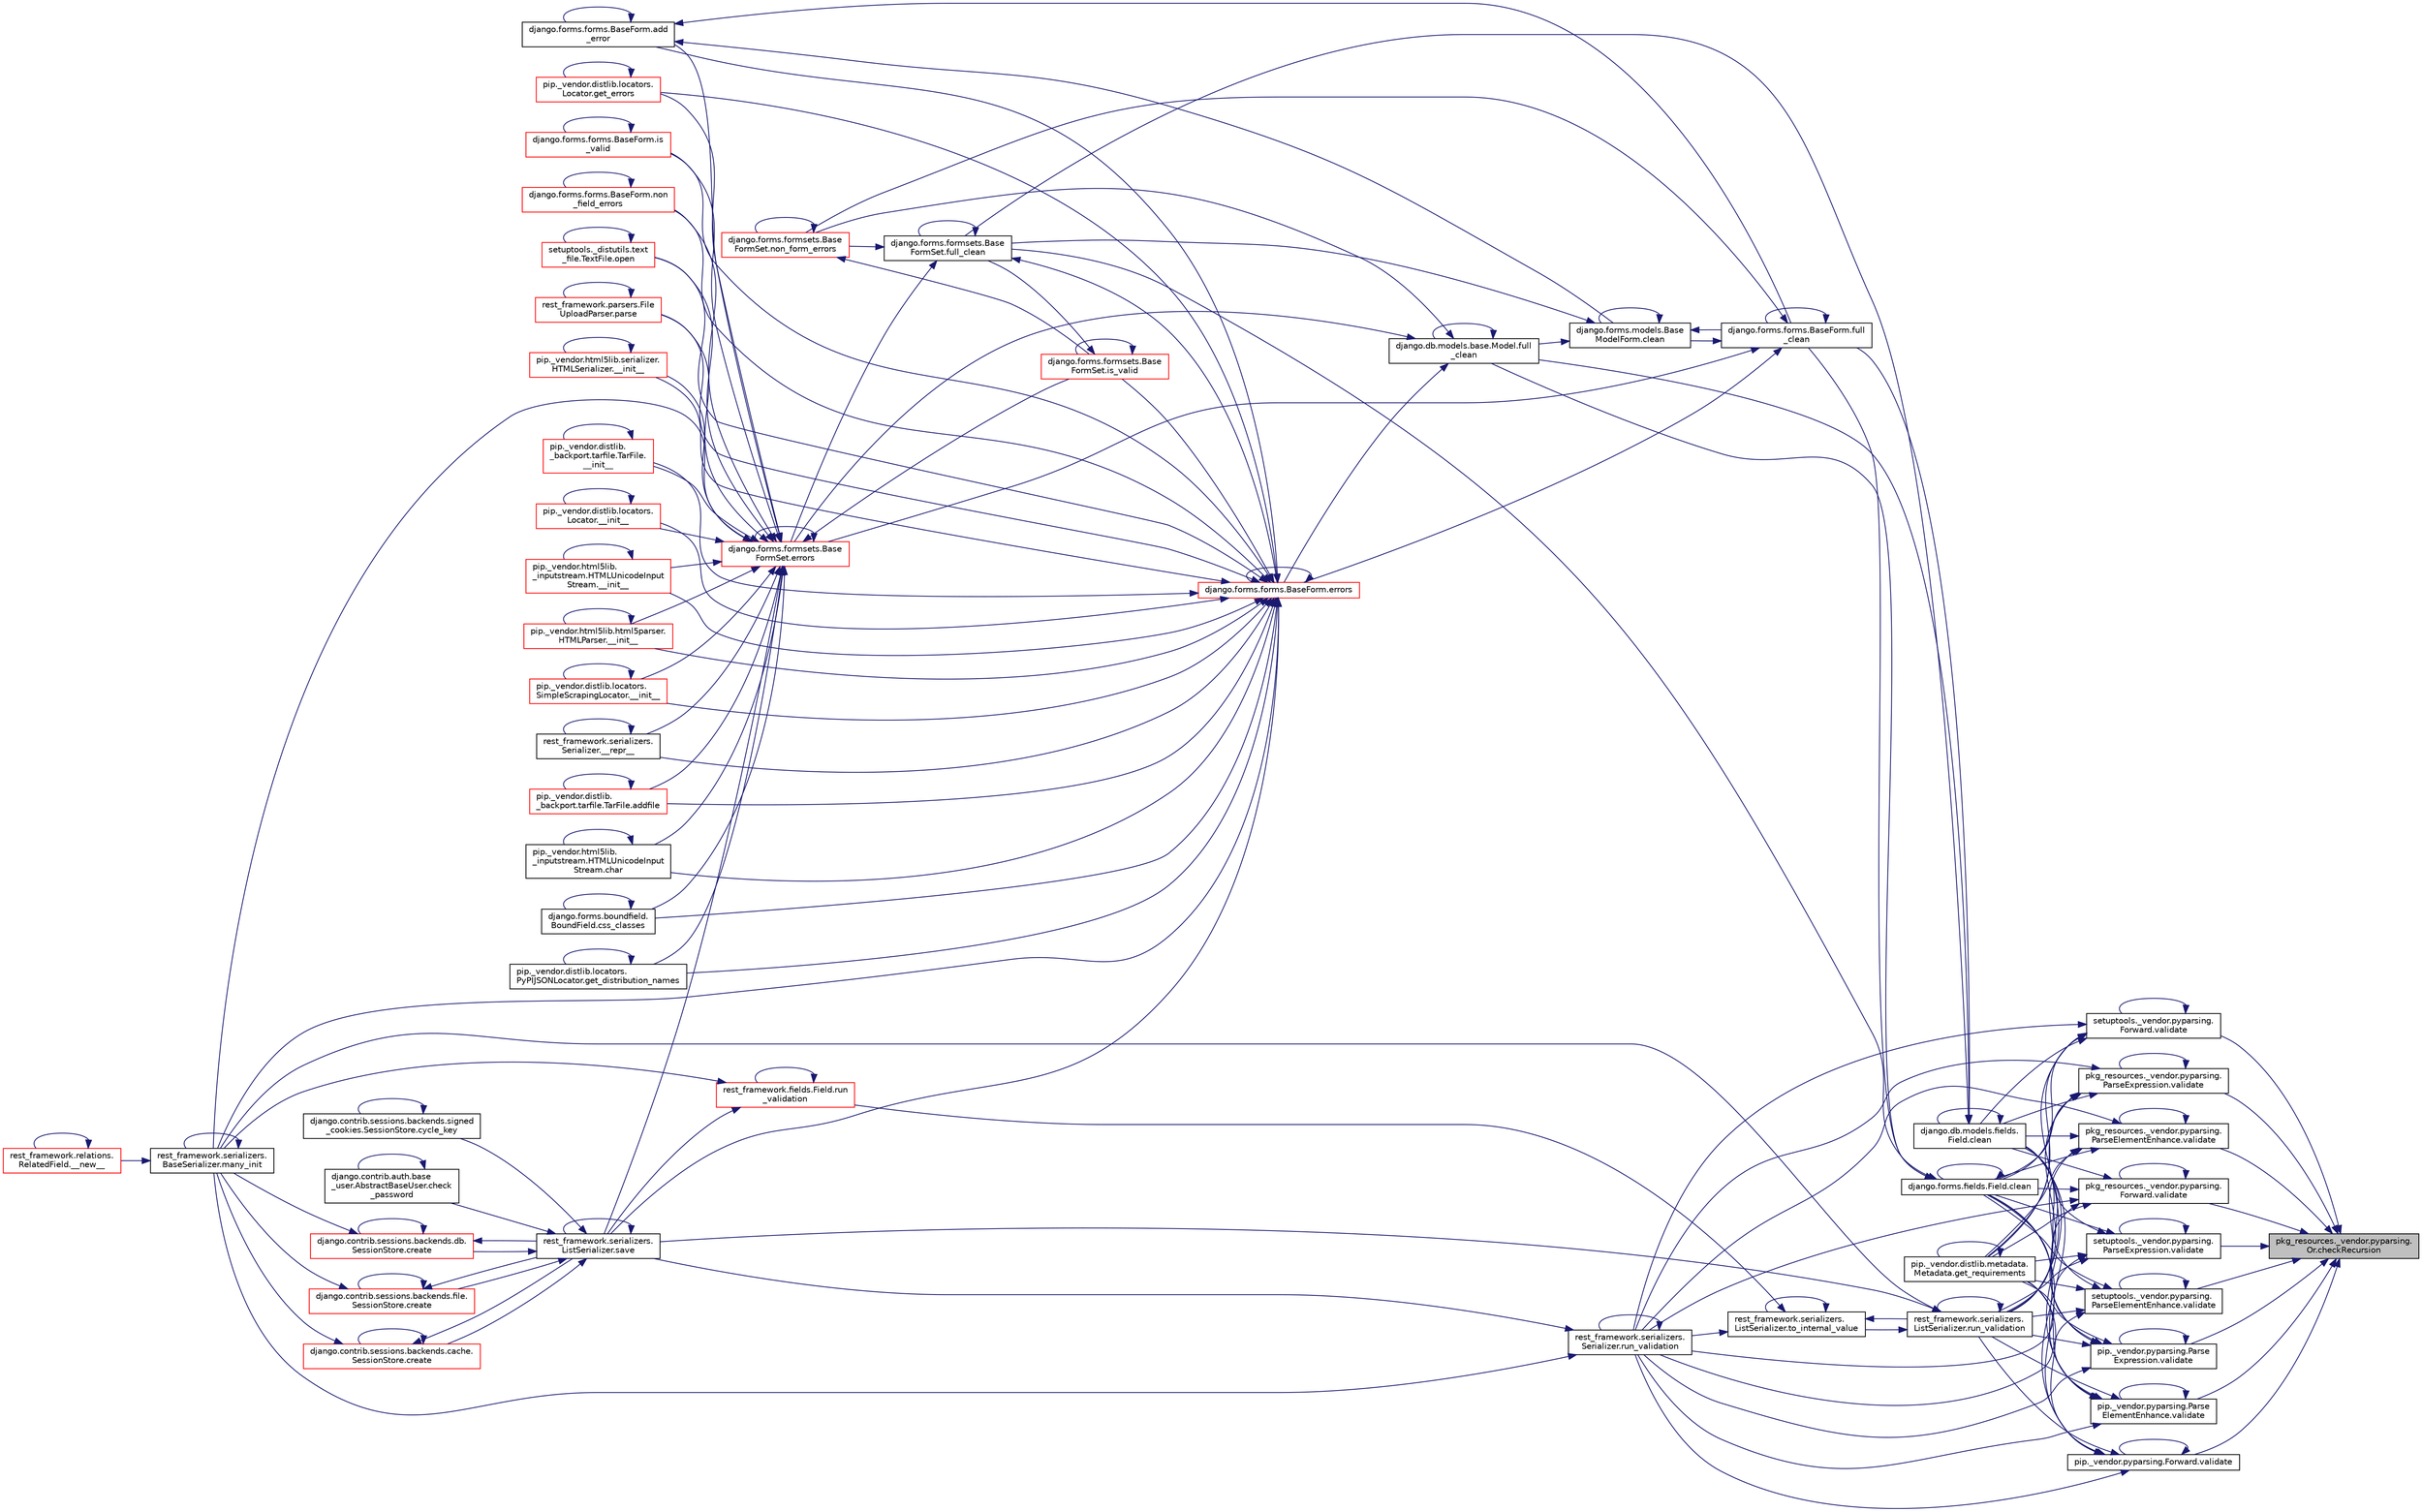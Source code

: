 digraph "pkg_resources._vendor.pyparsing.Or.checkRecursion"
{
 // LATEX_PDF_SIZE
  edge [fontname="Helvetica",fontsize="10",labelfontname="Helvetica",labelfontsize="10"];
  node [fontname="Helvetica",fontsize="10",shape=record];
  rankdir="RL";
  Node1 [label="pkg_resources._vendor.pyparsing.\lOr.checkRecursion",height=0.2,width=0.4,color="black", fillcolor="grey75", style="filled", fontcolor="black",tooltip=" "];
  Node1 -> Node2 [dir="back",color="midnightblue",fontsize="10",style="solid",fontname="Helvetica"];
  Node2 [label="pkg_resources._vendor.pyparsing.\lParseExpression.validate",height=0.2,width=0.4,color="black", fillcolor="white", style="filled",URL="$d4/d3a/classpkg__resources_1_1__vendor_1_1pyparsing_1_1_parse_expression.html#a1b1f5c9a08dd00461b991465cc5e2fd6",tooltip=" "];
  Node2 -> Node3 [dir="back",color="midnightblue",fontsize="10",style="solid",fontname="Helvetica"];
  Node3 [label="django.forms.fields.Field.clean",height=0.2,width=0.4,color="black", fillcolor="white", style="filled",URL="$d2/d0d/classdjango_1_1forms_1_1fields_1_1_field.html#ac067d0195ef0f3a2c37b00ec6118c25a",tooltip=" "];
  Node3 -> Node3 [dir="back",color="midnightblue",fontsize="10",style="solid",fontname="Helvetica"];
  Node3 -> Node4 [dir="back",color="midnightblue",fontsize="10",style="solid",fontname="Helvetica"];
  Node4 [label="django.forms.forms.BaseForm.full\l_clean",height=0.2,width=0.4,color="black", fillcolor="white", style="filled",URL="$d8/d44/classdjango_1_1forms_1_1forms_1_1_base_form.html#acb359d947a031d78659b4d55addd67fc",tooltip=" "];
  Node4 -> Node5 [dir="back",color="midnightblue",fontsize="10",style="solid",fontname="Helvetica"];
  Node5 [label="django.forms.models.Base\lModelForm.clean",height=0.2,width=0.4,color="black", fillcolor="white", style="filled",URL="$d8/dd8/classdjango_1_1forms_1_1models_1_1_base_model_form.html#abbcddac6d29c87ce3f49fba983f5df0a",tooltip=" "];
  Node5 -> Node5 [dir="back",color="midnightblue",fontsize="10",style="solid",fontname="Helvetica"];
  Node5 -> Node4 [dir="back",color="midnightblue",fontsize="10",style="solid",fontname="Helvetica"];
  Node5 -> Node6 [dir="back",color="midnightblue",fontsize="10",style="solid",fontname="Helvetica"];
  Node6 [label="django.forms.formsets.Base\lFormSet.full_clean",height=0.2,width=0.4,color="black", fillcolor="white", style="filled",URL="$d5/d7f/classdjango_1_1forms_1_1formsets_1_1_base_form_set.html#ab85a836f8efaf3f794e9c34d427967f7",tooltip=" "];
  Node6 -> Node7 [dir="back",color="midnightblue",fontsize="10",style="solid",fontname="Helvetica"];
  Node7 [label="django.forms.forms.BaseForm.errors",height=0.2,width=0.4,color="red", fillcolor="white", style="filled",URL="$d8/d44/classdjango_1_1forms_1_1forms_1_1_base_form.html#ad1f2f603258fa86762632a8c17fe5aa8",tooltip=" "];
  Node7 -> Node8 [dir="back",color="midnightblue",fontsize="10",style="solid",fontname="Helvetica"];
  Node8 [label="pip._vendor.html5lib.serializer.\lHTMLSerializer.__init__",height=0.2,width=0.4,color="red", fillcolor="white", style="filled",URL="$d1/d17/classpip_1_1__vendor_1_1html5lib_1_1serializer_1_1_h_t_m_l_serializer.html#ae1f820664d0ba0b48b7b321577f1e996",tooltip=" "];
  Node8 -> Node8 [dir="back",color="midnightblue",fontsize="10",style="solid",fontname="Helvetica"];
  Node7 -> Node143 [dir="back",color="midnightblue",fontsize="10",style="solid",fontname="Helvetica"];
  Node143 [label="pip._vendor.distlib.\l_backport.tarfile.TarFile.\l__init__",height=0.2,width=0.4,color="red", fillcolor="white", style="filled",URL="$d7/d1d/classpip_1_1__vendor_1_1distlib_1_1__backport_1_1tarfile_1_1_tar_file.html#a1dda6d9be63b3ae8186ae388015c11ff",tooltip=" "];
  Node143 -> Node143 [dir="back",color="midnightblue",fontsize="10",style="solid",fontname="Helvetica"];
  Node7 -> Node144 [dir="back",color="midnightblue",fontsize="10",style="solid",fontname="Helvetica"];
  Node144 [label="pip._vendor.distlib.locators.\lLocator.__init__",height=0.2,width=0.4,color="red", fillcolor="white", style="filled",URL="$df/dda/classpip_1_1__vendor_1_1distlib_1_1locators_1_1_locator.html#af37665238a4ad058e6b2e4d6b77d0ffc",tooltip=" "];
  Node144 -> Node144 [dir="back",color="midnightblue",fontsize="10",style="solid",fontname="Helvetica"];
  Node7 -> Node85 [dir="back",color="midnightblue",fontsize="10",style="solid",fontname="Helvetica"];
  Node85 [label="pip._vendor.html5lib.\l_inputstream.HTMLUnicodeInput\lStream.__init__",height=0.2,width=0.4,color="red", fillcolor="white", style="filled",URL="$de/dab/classpip_1_1__vendor_1_1html5lib_1_1__inputstream_1_1_h_t_m_l_unicode_input_stream.html#aae329b9a8ec6d32fbe6de851cf40357c",tooltip=" "];
  Node85 -> Node85 [dir="back",color="midnightblue",fontsize="10",style="solid",fontname="Helvetica"];
  Node7 -> Node87 [dir="back",color="midnightblue",fontsize="10",style="solid",fontname="Helvetica"];
  Node87 [label="pip._vendor.html5lib.html5parser.\lHTMLParser.__init__",height=0.2,width=0.4,color="red", fillcolor="white", style="filled",URL="$dd/dcc/classpip_1_1__vendor_1_1html5lib_1_1html5parser_1_1_h_t_m_l_parser.html#ad9b0cd5d2f6a8f940f4efc6b6124c9be",tooltip=" "];
  Node87 -> Node87 [dir="back",color="midnightblue",fontsize="10",style="solid",fontname="Helvetica"];
  Node7 -> Node145 [dir="back",color="midnightblue",fontsize="10",style="solid",fontname="Helvetica"];
  Node145 [label="pip._vendor.distlib.locators.\lSimpleScrapingLocator.__init__",height=0.2,width=0.4,color="red", fillcolor="white", style="filled",URL="$d6/d82/classpip_1_1__vendor_1_1distlib_1_1locators_1_1_simple_scraping_locator.html#a7a4c50e47ae95046ff9f9da7aeb8a391",tooltip=" "];
  Node145 -> Node145 [dir="back",color="midnightblue",fontsize="10",style="solid",fontname="Helvetica"];
  Node7 -> Node146 [dir="back",color="midnightblue",fontsize="10",style="solid",fontname="Helvetica"];
  Node146 [label="rest_framework.serializers.\lSerializer.__repr__",height=0.2,width=0.4,color="black", fillcolor="white", style="filled",URL="$de/daf/classrest__framework_1_1serializers_1_1_serializer.html#aa4601d5e8fecc97212d2f753b9c44cc7",tooltip=" "];
  Node146 -> Node146 [dir="back",color="midnightblue",fontsize="10",style="solid",fontname="Helvetica"];
  Node7 -> Node147 [dir="back",color="midnightblue",fontsize="10",style="solid",fontname="Helvetica"];
  Node147 [label="django.forms.forms.BaseForm.add\l_error",height=0.2,width=0.4,color="black", fillcolor="white", style="filled",URL="$d8/d44/classdjango_1_1forms_1_1forms_1_1_base_form.html#acf2237ac07f8871141489ce1ae752f76",tooltip=" "];
  Node147 -> Node147 [dir="back",color="midnightblue",fontsize="10",style="solid",fontname="Helvetica"];
  Node147 -> Node5 [dir="back",color="midnightblue",fontsize="10",style="solid",fontname="Helvetica"];
  Node147 -> Node4 [dir="back",color="midnightblue",fontsize="10",style="solid",fontname="Helvetica"];
  Node7 -> Node148 [dir="back",color="midnightblue",fontsize="10",style="solid",fontname="Helvetica"];
  Node148 [label="pip._vendor.distlib.\l_backport.tarfile.TarFile.addfile",height=0.2,width=0.4,color="red", fillcolor="white", style="filled",URL="$d7/d1d/classpip_1_1__vendor_1_1distlib_1_1__backport_1_1tarfile_1_1_tar_file.html#a9f460122e2a988ec31b0e1a7a2d18244",tooltip=" "];
  Node148 -> Node148 [dir="back",color="midnightblue",fontsize="10",style="solid",fontname="Helvetica"];
  Node7 -> Node150 [dir="back",color="midnightblue",fontsize="10",style="solid",fontname="Helvetica"];
  Node150 [label="pip._vendor.html5lib.\l_inputstream.HTMLUnicodeInput\lStream.char",height=0.2,width=0.4,color="black", fillcolor="white", style="filled",URL="$de/dab/classpip_1_1__vendor_1_1html5lib_1_1__inputstream_1_1_h_t_m_l_unicode_input_stream.html#a6078d7bf2b9ee2304ba083f762440a83",tooltip=" "];
  Node150 -> Node150 [dir="back",color="midnightblue",fontsize="10",style="solid",fontname="Helvetica"];
  Node7 -> Node151 [dir="back",color="midnightblue",fontsize="10",style="solid",fontname="Helvetica"];
  Node151 [label="django.forms.boundfield.\lBoundField.css_classes",height=0.2,width=0.4,color="black", fillcolor="white", style="filled",URL="$da/d92/classdjango_1_1forms_1_1boundfield_1_1_bound_field.html#a957299f7e1f8b9f554188b9b670d0426",tooltip=" "];
  Node151 -> Node151 [dir="back",color="midnightblue",fontsize="10",style="solid",fontname="Helvetica"];
  Node7 -> Node7 [dir="back",color="midnightblue",fontsize="10",style="solid",fontname="Helvetica"];
  Node7 -> Node152 [dir="back",color="midnightblue",fontsize="10",style="solid",fontname="Helvetica"];
  Node152 [label="pip._vendor.distlib.locators.\lPyPIJSONLocator.get_distribution_names",height=0.2,width=0.4,color="black", fillcolor="white", style="filled",URL="$d1/d11/classpip_1_1__vendor_1_1distlib_1_1locators_1_1_py_p_i_j_s_o_n_locator.html#a2a74400546b1af992cc79ae780c014d9",tooltip=" "];
  Node152 -> Node152 [dir="back",color="midnightblue",fontsize="10",style="solid",fontname="Helvetica"];
  Node7 -> Node153 [dir="back",color="midnightblue",fontsize="10",style="solid",fontname="Helvetica"];
  Node153 [label="pip._vendor.distlib.locators.\lLocator.get_errors",height=0.2,width=0.4,color="red", fillcolor="white", style="filled",URL="$df/dda/classpip_1_1__vendor_1_1distlib_1_1locators_1_1_locator.html#a001dcda572c307fbc81dc17c1056df8a",tooltip=" "];
  Node153 -> Node153 [dir="back",color="midnightblue",fontsize="10",style="solid",fontname="Helvetica"];
  Node7 -> Node157 [dir="back",color="midnightblue",fontsize="10",style="solid",fontname="Helvetica"];
  Node157 [label="django.forms.forms.BaseForm.is\l_valid",height=0.2,width=0.4,color="red", fillcolor="white", style="filled",URL="$d8/d44/classdjango_1_1forms_1_1forms_1_1_base_form.html#a372b23ad4096720b6f27077eab1b0b89",tooltip=" "];
  Node157 -> Node157 [dir="back",color="midnightblue",fontsize="10",style="solid",fontname="Helvetica"];
  Node7 -> Node199 [dir="back",color="midnightblue",fontsize="10",style="solid",fontname="Helvetica"];
  Node199 [label="django.forms.formsets.Base\lFormSet.is_valid",height=0.2,width=0.4,color="red", fillcolor="white", style="filled",URL="$d5/d7f/classdjango_1_1forms_1_1formsets_1_1_base_form_set.html#ac556f386c1300678a3d58cbe8e9c7bef",tooltip=" "];
  Node199 -> Node6 [dir="back",color="midnightblue",fontsize="10",style="solid",fontname="Helvetica"];
  Node199 -> Node199 [dir="back",color="midnightblue",fontsize="10",style="solid",fontname="Helvetica"];
  Node7 -> Node174 [dir="back",color="midnightblue",fontsize="10",style="solid",fontname="Helvetica"];
  Node174 [label="rest_framework.serializers.\lBaseSerializer.many_init",height=0.2,width=0.4,color="black", fillcolor="white", style="filled",URL="$d9/de7/classrest__framework_1_1serializers_1_1_base_serializer.html#aa66062b6866b3306c40d310e19b25971",tooltip=" "];
  Node174 -> Node175 [dir="back",color="midnightblue",fontsize="10",style="solid",fontname="Helvetica"];
  Node175 [label="rest_framework.relations.\lRelatedField.__new__",height=0.2,width=0.4,color="red", fillcolor="white", style="filled",URL="$d4/d5c/classrest__framework_1_1relations_1_1_related_field.html#a9c0045d2dbd9499413a1f48f03f74d1a",tooltip=" "];
  Node175 -> Node175 [dir="back",color="midnightblue",fontsize="10",style="solid",fontname="Helvetica"];
  Node174 -> Node174 [dir="back",color="midnightblue",fontsize="10",style="solid",fontname="Helvetica"];
  Node7 -> Node200 [dir="back",color="midnightblue",fontsize="10",style="solid",fontname="Helvetica"];
  Node200 [label="django.forms.forms.BaseForm.non\l_field_errors",height=0.2,width=0.4,color="red", fillcolor="white", style="filled",URL="$d8/d44/classdjango_1_1forms_1_1forms_1_1_base_form.html#abc61a5de1f1fc6a524d021877d2cb332",tooltip=" "];
  Node200 -> Node200 [dir="back",color="midnightblue",fontsize="10",style="solid",fontname="Helvetica"];
  Node7 -> Node203 [dir="back",color="midnightblue",fontsize="10",style="solid",fontname="Helvetica"];
  Node203 [label="setuptools._distutils.text\l_file.TextFile.open",height=0.2,width=0.4,color="red", fillcolor="white", style="filled",URL="$da/d41/classsetuptools_1_1__distutils_1_1text__file_1_1_text_file.html#ae603687e438433de3b47c9fc729c2f29",tooltip=" "];
  Node203 -> Node203 [dir="back",color="midnightblue",fontsize="10",style="solid",fontname="Helvetica"];
  Node7 -> Node206 [dir="back",color="midnightblue",fontsize="10",style="solid",fontname="Helvetica"];
  Node206 [label="rest_framework.parsers.File\lUploadParser.parse",height=0.2,width=0.4,color="red", fillcolor="white", style="filled",URL="$d5/d4e/classrest__framework_1_1parsers_1_1_file_upload_parser.html#ad1e3e1c76e8130e42f5d8c93ccfebeb9",tooltip=" "];
  Node206 -> Node206 [dir="back",color="midnightblue",fontsize="10",style="solid",fontname="Helvetica"];
  Node7 -> Node179 [dir="back",color="midnightblue",fontsize="10",style="solid",fontname="Helvetica"];
  Node179 [label="rest_framework.serializers.\lListSerializer.save",height=0.2,width=0.4,color="black", fillcolor="white", style="filled",URL="$d9/dee/classrest__framework_1_1serializers_1_1_list_serializer.html#aae894406720700029ad7bfd9accd04dc",tooltip=" "];
  Node179 -> Node164 [dir="back",color="midnightblue",fontsize="10",style="solid",fontname="Helvetica"];
  Node164 [label="django.contrib.auth.base\l_user.AbstractBaseUser.check\l_password",height=0.2,width=0.4,color="black", fillcolor="white", style="filled",URL="$d6/d40/classdjango_1_1contrib_1_1auth_1_1base__user_1_1_abstract_base_user.html#a22877e4004aca4daed40520695ef91ad",tooltip=" "];
  Node164 -> Node164 [dir="back",color="midnightblue",fontsize="10",style="solid",fontname="Helvetica"];
  Node179 -> Node165 [dir="back",color="midnightblue",fontsize="10",style="solid",fontname="Helvetica"];
  Node165 [label="django.contrib.sessions.backends.cache.\lSessionStore.create",height=0.2,width=0.4,color="red", fillcolor="white", style="filled",URL="$df/d0f/classdjango_1_1contrib_1_1sessions_1_1backends_1_1cache_1_1_session_store.html#a446cd1693bf22269d431e4cfc9424763",tooltip=" "];
  Node165 -> Node165 [dir="back",color="midnightblue",fontsize="10",style="solid",fontname="Helvetica"];
  Node165 -> Node174 [dir="back",color="midnightblue",fontsize="10",style="solid",fontname="Helvetica"];
  Node165 -> Node179 [dir="back",color="midnightblue",fontsize="10",style="solid",fontname="Helvetica"];
  Node179 -> Node178 [dir="back",color="midnightblue",fontsize="10",style="solid",fontname="Helvetica"];
  Node178 [label="django.contrib.sessions.backends.db.\lSessionStore.create",height=0.2,width=0.4,color="red", fillcolor="white", style="filled",URL="$d2/d1a/classdjango_1_1contrib_1_1sessions_1_1backends_1_1db_1_1_session_store.html#abe55542a0377d5cadcaa995ab5983000",tooltip=" "];
  Node178 -> Node178 [dir="back",color="midnightblue",fontsize="10",style="solid",fontname="Helvetica"];
  Node178 -> Node174 [dir="back",color="midnightblue",fontsize="10",style="solid",fontname="Helvetica"];
  Node178 -> Node179 [dir="back",color="midnightblue",fontsize="10",style="solid",fontname="Helvetica"];
  Node179 -> Node180 [dir="back",color="midnightblue",fontsize="10",style="solid",fontname="Helvetica"];
  Node180 [label="django.contrib.sessions.backends.file.\lSessionStore.create",height=0.2,width=0.4,color="red", fillcolor="white", style="filled",URL="$dc/dba/classdjango_1_1contrib_1_1sessions_1_1backends_1_1file_1_1_session_store.html#a24fc651d4a7fdff19e780868a31f0600",tooltip=" "];
  Node180 -> Node180 [dir="back",color="midnightblue",fontsize="10",style="solid",fontname="Helvetica"];
  Node180 -> Node174 [dir="back",color="midnightblue",fontsize="10",style="solid",fontname="Helvetica"];
  Node180 -> Node179 [dir="back",color="midnightblue",fontsize="10",style="solid",fontname="Helvetica"];
  Node179 -> Node182 [dir="back",color="midnightblue",fontsize="10",style="solid",fontname="Helvetica"];
  Node182 [label="django.contrib.sessions.backends.signed\l_cookies.SessionStore.cycle_key",height=0.2,width=0.4,color="black", fillcolor="white", style="filled",URL="$d4/da0/classdjango_1_1contrib_1_1sessions_1_1backends_1_1signed__cookies_1_1_session_store.html#af2644b7249beaf95b74d8a2dea6fb38f",tooltip=" "];
  Node182 -> Node182 [dir="back",color="midnightblue",fontsize="10",style="solid",fontname="Helvetica"];
  Node179 -> Node179 [dir="back",color="midnightblue",fontsize="10",style="solid",fontname="Helvetica"];
  Node6 -> Node142 [dir="back",color="midnightblue",fontsize="10",style="solid",fontname="Helvetica"];
  Node142 [label="django.forms.formsets.Base\lFormSet.errors",height=0.2,width=0.4,color="red", fillcolor="white", style="filled",URL="$d5/d7f/classdjango_1_1forms_1_1formsets_1_1_base_form_set.html#a3beee57c0d0f934ac19a621dfa83193c",tooltip=" "];
  Node142 -> Node8 [dir="back",color="midnightblue",fontsize="10",style="solid",fontname="Helvetica"];
  Node142 -> Node143 [dir="back",color="midnightblue",fontsize="10",style="solid",fontname="Helvetica"];
  Node142 -> Node144 [dir="back",color="midnightblue",fontsize="10",style="solid",fontname="Helvetica"];
  Node142 -> Node85 [dir="back",color="midnightblue",fontsize="10",style="solid",fontname="Helvetica"];
  Node142 -> Node87 [dir="back",color="midnightblue",fontsize="10",style="solid",fontname="Helvetica"];
  Node142 -> Node145 [dir="back",color="midnightblue",fontsize="10",style="solid",fontname="Helvetica"];
  Node142 -> Node146 [dir="back",color="midnightblue",fontsize="10",style="solid",fontname="Helvetica"];
  Node142 -> Node147 [dir="back",color="midnightblue",fontsize="10",style="solid",fontname="Helvetica"];
  Node142 -> Node148 [dir="back",color="midnightblue",fontsize="10",style="solid",fontname="Helvetica"];
  Node142 -> Node150 [dir="back",color="midnightblue",fontsize="10",style="solid",fontname="Helvetica"];
  Node142 -> Node151 [dir="back",color="midnightblue",fontsize="10",style="solid",fontname="Helvetica"];
  Node142 -> Node142 [dir="back",color="midnightblue",fontsize="10",style="solid",fontname="Helvetica"];
  Node142 -> Node152 [dir="back",color="midnightblue",fontsize="10",style="solid",fontname="Helvetica"];
  Node142 -> Node153 [dir="back",color="midnightblue",fontsize="10",style="solid",fontname="Helvetica"];
  Node142 -> Node157 [dir="back",color="midnightblue",fontsize="10",style="solid",fontname="Helvetica"];
  Node142 -> Node199 [dir="back",color="midnightblue",fontsize="10",style="solid",fontname="Helvetica"];
  Node142 -> Node174 [dir="back",color="midnightblue",fontsize="10",style="solid",fontname="Helvetica"];
  Node142 -> Node200 [dir="back",color="midnightblue",fontsize="10",style="solid",fontname="Helvetica"];
  Node142 -> Node203 [dir="back",color="midnightblue",fontsize="10",style="solid",fontname="Helvetica"];
  Node142 -> Node206 [dir="back",color="midnightblue",fontsize="10",style="solid",fontname="Helvetica"];
  Node142 -> Node179 [dir="back",color="midnightblue",fontsize="10",style="solid",fontname="Helvetica"];
  Node6 -> Node6 [dir="back",color="midnightblue",fontsize="10",style="solid",fontname="Helvetica"];
  Node6 -> Node359 [dir="back",color="midnightblue",fontsize="10",style="solid",fontname="Helvetica"];
  Node359 [label="django.forms.formsets.Base\lFormSet.non_form_errors",height=0.2,width=0.4,color="red", fillcolor="white", style="filled",URL="$d5/d7f/classdjango_1_1forms_1_1formsets_1_1_base_form_set.html#a1d05547548a4662138e11e22e4795f52",tooltip=" "];
  Node359 -> Node199 [dir="back",color="midnightblue",fontsize="10",style="solid",fontname="Helvetica"];
  Node359 -> Node359 [dir="back",color="midnightblue",fontsize="10",style="solid",fontname="Helvetica"];
  Node5 -> Node141 [dir="back",color="midnightblue",fontsize="10",style="solid",fontname="Helvetica"];
  Node141 [label="django.db.models.base.Model.full\l_clean",height=0.2,width=0.4,color="black", fillcolor="white", style="filled",URL="$da/d39/classdjango_1_1db_1_1models_1_1base_1_1_model.html#a29e9a703ef45c4d00285f419164ae278",tooltip=" "];
  Node141 -> Node7 [dir="back",color="midnightblue",fontsize="10",style="solid",fontname="Helvetica"];
  Node141 -> Node142 [dir="back",color="midnightblue",fontsize="10",style="solid",fontname="Helvetica"];
  Node141 -> Node141 [dir="back",color="midnightblue",fontsize="10",style="solid",fontname="Helvetica"];
  Node141 -> Node359 [dir="back",color="midnightblue",fontsize="10",style="solid",fontname="Helvetica"];
  Node4 -> Node7 [dir="back",color="midnightblue",fontsize="10",style="solid",fontname="Helvetica"];
  Node4 -> Node142 [dir="back",color="midnightblue",fontsize="10",style="solid",fontname="Helvetica"];
  Node4 -> Node4 [dir="back",color="midnightblue",fontsize="10",style="solid",fontname="Helvetica"];
  Node4 -> Node359 [dir="back",color="midnightblue",fontsize="10",style="solid",fontname="Helvetica"];
  Node3 -> Node6 [dir="back",color="midnightblue",fontsize="10",style="solid",fontname="Helvetica"];
  Node3 -> Node141 [dir="back",color="midnightblue",fontsize="10",style="solid",fontname="Helvetica"];
  Node2 -> Node544 [dir="back",color="midnightblue",fontsize="10",style="solid",fontname="Helvetica"];
  Node544 [label="django.db.models.fields.\lField.clean",height=0.2,width=0.4,color="black", fillcolor="white", style="filled",URL="$db/d75/classdjango_1_1db_1_1models_1_1fields_1_1_field.html#ae5e0fc7f93205a2b790c69ad2de9c0c5",tooltip=" "];
  Node544 -> Node544 [dir="back",color="midnightblue",fontsize="10",style="solid",fontname="Helvetica"];
  Node544 -> Node4 [dir="back",color="midnightblue",fontsize="10",style="solid",fontname="Helvetica"];
  Node544 -> Node6 [dir="back",color="midnightblue",fontsize="10",style="solid",fontname="Helvetica"];
  Node544 -> Node141 [dir="back",color="midnightblue",fontsize="10",style="solid",fontname="Helvetica"];
  Node2 -> Node545 [dir="back",color="midnightblue",fontsize="10",style="solid",fontname="Helvetica"];
  Node545 [label="pip._vendor.distlib.metadata.\lMetadata.get_requirements",height=0.2,width=0.4,color="black", fillcolor="white", style="filled",URL="$d3/df6/classpip_1_1__vendor_1_1distlib_1_1metadata_1_1_metadata.html#a372528ac411fd419ac0f6ff4306e7290",tooltip=" "];
  Node545 -> Node545 [dir="back",color="midnightblue",fontsize="10",style="solid",fontname="Helvetica"];
  Node2 -> Node380 [dir="back",color="midnightblue",fontsize="10",style="solid",fontname="Helvetica"];
  Node380 [label="rest_framework.serializers.\lSerializer.run_validation",height=0.2,width=0.4,color="black", fillcolor="white", style="filled",URL="$de/daf/classrest__framework_1_1serializers_1_1_serializer.html#a4ba93749a73234e807f686e27e44f641",tooltip=" "];
  Node380 -> Node174 [dir="back",color="midnightblue",fontsize="10",style="solid",fontname="Helvetica"];
  Node380 -> Node380 [dir="back",color="midnightblue",fontsize="10",style="solid",fontname="Helvetica"];
  Node380 -> Node179 [dir="back",color="midnightblue",fontsize="10",style="solid",fontname="Helvetica"];
  Node2 -> Node381 [dir="back",color="midnightblue",fontsize="10",style="solid",fontname="Helvetica"];
  Node381 [label="rest_framework.serializers.\lListSerializer.run_validation",height=0.2,width=0.4,color="black", fillcolor="white", style="filled",URL="$d9/dee/classrest__framework_1_1serializers_1_1_list_serializer.html#a76cb05211ed1c5441dc50ccbde70a315",tooltip=" "];
  Node381 -> Node174 [dir="back",color="midnightblue",fontsize="10",style="solid",fontname="Helvetica"];
  Node381 -> Node381 [dir="back",color="midnightblue",fontsize="10",style="solid",fontname="Helvetica"];
  Node381 -> Node179 [dir="back",color="midnightblue",fontsize="10",style="solid",fontname="Helvetica"];
  Node381 -> Node382 [dir="back",color="midnightblue",fontsize="10",style="solid",fontname="Helvetica"];
  Node382 [label="rest_framework.serializers.\lListSerializer.to_internal_value",height=0.2,width=0.4,color="black", fillcolor="white", style="filled",URL="$d9/dee/classrest__framework_1_1serializers_1_1_list_serializer.html#a2c58eccbbb61da1152f05b67827a94e5",tooltip=" "];
  Node382 -> Node376 [dir="back",color="midnightblue",fontsize="10",style="solid",fontname="Helvetica"];
  Node376 [label="rest_framework.fields.Field.run\l_validation",height=0.2,width=0.4,color="red", fillcolor="white", style="filled",URL="$d9/d53/classrest__framework_1_1fields_1_1_field.html#a0d839e2f6f6cabb5a6cdc7c27a03f306",tooltip=" "];
  Node376 -> Node174 [dir="back",color="midnightblue",fontsize="10",style="solid",fontname="Helvetica"];
  Node376 -> Node376 [dir="back",color="midnightblue",fontsize="10",style="solid",fontname="Helvetica"];
  Node376 -> Node179 [dir="back",color="midnightblue",fontsize="10",style="solid",fontname="Helvetica"];
  Node382 -> Node380 [dir="back",color="midnightblue",fontsize="10",style="solid",fontname="Helvetica"];
  Node382 -> Node381 [dir="back",color="midnightblue",fontsize="10",style="solid",fontname="Helvetica"];
  Node382 -> Node382 [dir="back",color="midnightblue",fontsize="10",style="solid",fontname="Helvetica"];
  Node2 -> Node2 [dir="back",color="midnightblue",fontsize="10",style="solid",fontname="Helvetica"];
  Node1 -> Node678 [dir="back",color="midnightblue",fontsize="10",style="solid",fontname="Helvetica"];
  Node678 [label="pkg_resources._vendor.pyparsing.\lParseElementEnhance.validate",height=0.2,width=0.4,color="black", fillcolor="white", style="filled",URL="$d4/d4b/classpkg__resources_1_1__vendor_1_1pyparsing_1_1_parse_element_enhance.html#a84ea6a2aac0f4058a4e989a4284010d5",tooltip=" "];
  Node678 -> Node3 [dir="back",color="midnightblue",fontsize="10",style="solid",fontname="Helvetica"];
  Node678 -> Node544 [dir="back",color="midnightblue",fontsize="10",style="solid",fontname="Helvetica"];
  Node678 -> Node545 [dir="back",color="midnightblue",fontsize="10",style="solid",fontname="Helvetica"];
  Node678 -> Node380 [dir="back",color="midnightblue",fontsize="10",style="solid",fontname="Helvetica"];
  Node678 -> Node381 [dir="back",color="midnightblue",fontsize="10",style="solid",fontname="Helvetica"];
  Node678 -> Node678 [dir="back",color="midnightblue",fontsize="10",style="solid",fontname="Helvetica"];
  Node1 -> Node679 [dir="back",color="midnightblue",fontsize="10",style="solid",fontname="Helvetica"];
  Node679 [label="pkg_resources._vendor.pyparsing.\lForward.validate",height=0.2,width=0.4,color="black", fillcolor="white", style="filled",URL="$da/d8a/classpkg__resources_1_1__vendor_1_1pyparsing_1_1_forward.html#a59125ffa3d42492c89e898fc40e3d018",tooltip=" "];
  Node679 -> Node3 [dir="back",color="midnightblue",fontsize="10",style="solid",fontname="Helvetica"];
  Node679 -> Node544 [dir="back",color="midnightblue",fontsize="10",style="solid",fontname="Helvetica"];
  Node679 -> Node545 [dir="back",color="midnightblue",fontsize="10",style="solid",fontname="Helvetica"];
  Node679 -> Node380 [dir="back",color="midnightblue",fontsize="10",style="solid",fontname="Helvetica"];
  Node679 -> Node381 [dir="back",color="midnightblue",fontsize="10",style="solid",fontname="Helvetica"];
  Node679 -> Node679 [dir="back",color="midnightblue",fontsize="10",style="solid",fontname="Helvetica"];
  Node1 -> Node680 [dir="back",color="midnightblue",fontsize="10",style="solid",fontname="Helvetica"];
  Node680 [label="setuptools._vendor.pyparsing.\lParseExpression.validate",height=0.2,width=0.4,color="black", fillcolor="white", style="filled",URL="$d5/d4b/classsetuptools_1_1__vendor_1_1pyparsing_1_1_parse_expression.html#afd00af0802389bfdf4ece57c5b934ede",tooltip=" "];
  Node680 -> Node3 [dir="back",color="midnightblue",fontsize="10",style="solid",fontname="Helvetica"];
  Node680 -> Node544 [dir="back",color="midnightblue",fontsize="10",style="solid",fontname="Helvetica"];
  Node680 -> Node545 [dir="back",color="midnightblue",fontsize="10",style="solid",fontname="Helvetica"];
  Node680 -> Node380 [dir="back",color="midnightblue",fontsize="10",style="solid",fontname="Helvetica"];
  Node680 -> Node381 [dir="back",color="midnightblue",fontsize="10",style="solid",fontname="Helvetica"];
  Node680 -> Node680 [dir="back",color="midnightblue",fontsize="10",style="solid",fontname="Helvetica"];
  Node1 -> Node681 [dir="back",color="midnightblue",fontsize="10",style="solid",fontname="Helvetica"];
  Node681 [label="setuptools._vendor.pyparsing.\lParseElementEnhance.validate",height=0.2,width=0.4,color="black", fillcolor="white", style="filled",URL="$d2/daf/classsetuptools_1_1__vendor_1_1pyparsing_1_1_parse_element_enhance.html#a70e4a0d7327720444d26654ee616e35d",tooltip=" "];
  Node681 -> Node3 [dir="back",color="midnightblue",fontsize="10",style="solid",fontname="Helvetica"];
  Node681 -> Node544 [dir="back",color="midnightblue",fontsize="10",style="solid",fontname="Helvetica"];
  Node681 -> Node545 [dir="back",color="midnightblue",fontsize="10",style="solid",fontname="Helvetica"];
  Node681 -> Node380 [dir="back",color="midnightblue",fontsize="10",style="solid",fontname="Helvetica"];
  Node681 -> Node381 [dir="back",color="midnightblue",fontsize="10",style="solid",fontname="Helvetica"];
  Node681 -> Node681 [dir="back",color="midnightblue",fontsize="10",style="solid",fontname="Helvetica"];
  Node1 -> Node682 [dir="back",color="midnightblue",fontsize="10",style="solid",fontname="Helvetica"];
  Node682 [label="setuptools._vendor.pyparsing.\lForward.validate",height=0.2,width=0.4,color="black", fillcolor="white", style="filled",URL="$d2/ddc/classsetuptools_1_1__vendor_1_1pyparsing_1_1_forward.html#a5909b6cd69413a1118fced026cbdac6f",tooltip=" "];
  Node682 -> Node3 [dir="back",color="midnightblue",fontsize="10",style="solid",fontname="Helvetica"];
  Node682 -> Node544 [dir="back",color="midnightblue",fontsize="10",style="solid",fontname="Helvetica"];
  Node682 -> Node545 [dir="back",color="midnightblue",fontsize="10",style="solid",fontname="Helvetica"];
  Node682 -> Node380 [dir="back",color="midnightblue",fontsize="10",style="solid",fontname="Helvetica"];
  Node682 -> Node381 [dir="back",color="midnightblue",fontsize="10",style="solid",fontname="Helvetica"];
  Node682 -> Node682 [dir="back",color="midnightblue",fontsize="10",style="solid",fontname="Helvetica"];
  Node1 -> Node683 [dir="back",color="midnightblue",fontsize="10",style="solid",fontname="Helvetica"];
  Node683 [label="pip._vendor.pyparsing.Parse\lExpression.validate",height=0.2,width=0.4,color="black", fillcolor="white", style="filled",URL="$d3/d90/classpip_1_1__vendor_1_1pyparsing_1_1_parse_expression.html#abfc553417d873dec8d747e9673bbe55d",tooltip=" "];
  Node683 -> Node3 [dir="back",color="midnightblue",fontsize="10",style="solid",fontname="Helvetica"];
  Node683 -> Node544 [dir="back",color="midnightblue",fontsize="10",style="solid",fontname="Helvetica"];
  Node683 -> Node545 [dir="back",color="midnightblue",fontsize="10",style="solid",fontname="Helvetica"];
  Node683 -> Node380 [dir="back",color="midnightblue",fontsize="10",style="solid",fontname="Helvetica"];
  Node683 -> Node381 [dir="back",color="midnightblue",fontsize="10",style="solid",fontname="Helvetica"];
  Node683 -> Node683 [dir="back",color="midnightblue",fontsize="10",style="solid",fontname="Helvetica"];
  Node1 -> Node684 [dir="back",color="midnightblue",fontsize="10",style="solid",fontname="Helvetica"];
  Node684 [label="pip._vendor.pyparsing.Parse\lElementEnhance.validate",height=0.2,width=0.4,color="black", fillcolor="white", style="filled",URL="$da/df0/classpip_1_1__vendor_1_1pyparsing_1_1_parse_element_enhance.html#a99875cec6faba740c439775891018963",tooltip=" "];
  Node684 -> Node3 [dir="back",color="midnightblue",fontsize="10",style="solid",fontname="Helvetica"];
  Node684 -> Node544 [dir="back",color="midnightblue",fontsize="10",style="solid",fontname="Helvetica"];
  Node684 -> Node545 [dir="back",color="midnightblue",fontsize="10",style="solid",fontname="Helvetica"];
  Node684 -> Node380 [dir="back",color="midnightblue",fontsize="10",style="solid",fontname="Helvetica"];
  Node684 -> Node381 [dir="back",color="midnightblue",fontsize="10",style="solid",fontname="Helvetica"];
  Node684 -> Node684 [dir="back",color="midnightblue",fontsize="10",style="solid",fontname="Helvetica"];
  Node1 -> Node685 [dir="back",color="midnightblue",fontsize="10",style="solid",fontname="Helvetica"];
  Node685 [label="pip._vendor.pyparsing.Forward.validate",height=0.2,width=0.4,color="black", fillcolor="white", style="filled",URL="$de/dd9/classpip_1_1__vendor_1_1pyparsing_1_1_forward.html#a6ce255d231e9eddd8d30f245fef7f4bf",tooltip=" "];
  Node685 -> Node3 [dir="back",color="midnightblue",fontsize="10",style="solid",fontname="Helvetica"];
  Node685 -> Node544 [dir="back",color="midnightblue",fontsize="10",style="solid",fontname="Helvetica"];
  Node685 -> Node545 [dir="back",color="midnightblue",fontsize="10",style="solid",fontname="Helvetica"];
  Node685 -> Node380 [dir="back",color="midnightblue",fontsize="10",style="solid",fontname="Helvetica"];
  Node685 -> Node381 [dir="back",color="midnightblue",fontsize="10",style="solid",fontname="Helvetica"];
  Node685 -> Node685 [dir="back",color="midnightblue",fontsize="10",style="solid",fontname="Helvetica"];
}
